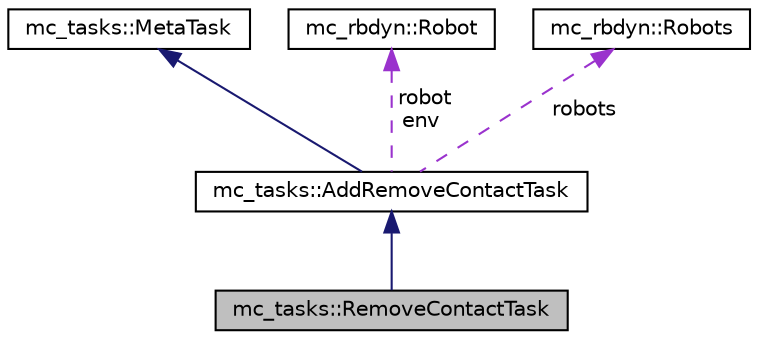 digraph "mc_tasks::RemoveContactTask"
{
 // INTERACTIVE_SVG=YES
  edge [fontname="Helvetica",fontsize="10",labelfontname="Helvetica",labelfontsize="10"];
  node [fontname="Helvetica",fontsize="10",shape=record];
  Node3 [label="mc_tasks::RemoveContactTask",height=0.2,width=0.4,color="black", fillcolor="grey75", style="filled", fontcolor="black"];
  Node4 -> Node3 [dir="back",color="midnightblue",fontsize="10",style="solid",fontname="Helvetica"];
  Node4 [label="mc_tasks::AddRemoveContactTask",height=0.2,width=0.4,color="black", fillcolor="white", style="filled",URL="$structmc__tasks_1_1AddRemoveContactTask.html",tooltip="Add or remove a contact. "];
  Node5 -> Node4 [dir="back",color="midnightblue",fontsize="10",style="solid",fontname="Helvetica"];
  Node5 [label="mc_tasks::MetaTask",height=0.2,width=0.4,color="black", fillcolor="white", style="filled",URL="$structmc__tasks_1_1MetaTask.html",tooltip="Represents a generic task. "];
  Node6 -> Node4 [dir="back",color="darkorchid3",fontsize="10",style="dashed",label=" robot\nenv" ,fontname="Helvetica"];
  Node6 [label="mc_rbdyn::Robot",height=0.2,width=0.4,color="black", fillcolor="white", style="filled",URL="$structmc__rbdyn_1_1Robot.html"];
  Node7 -> Node4 [dir="back",color="darkorchid3",fontsize="10",style="dashed",label=" robots" ,fontname="Helvetica"];
  Node7 [label="mc_rbdyn::Robots",height=0.2,width=0.4,color="black", fillcolor="white", style="filled",URL="$structmc__rbdyn_1_1Robots.html"];
}
